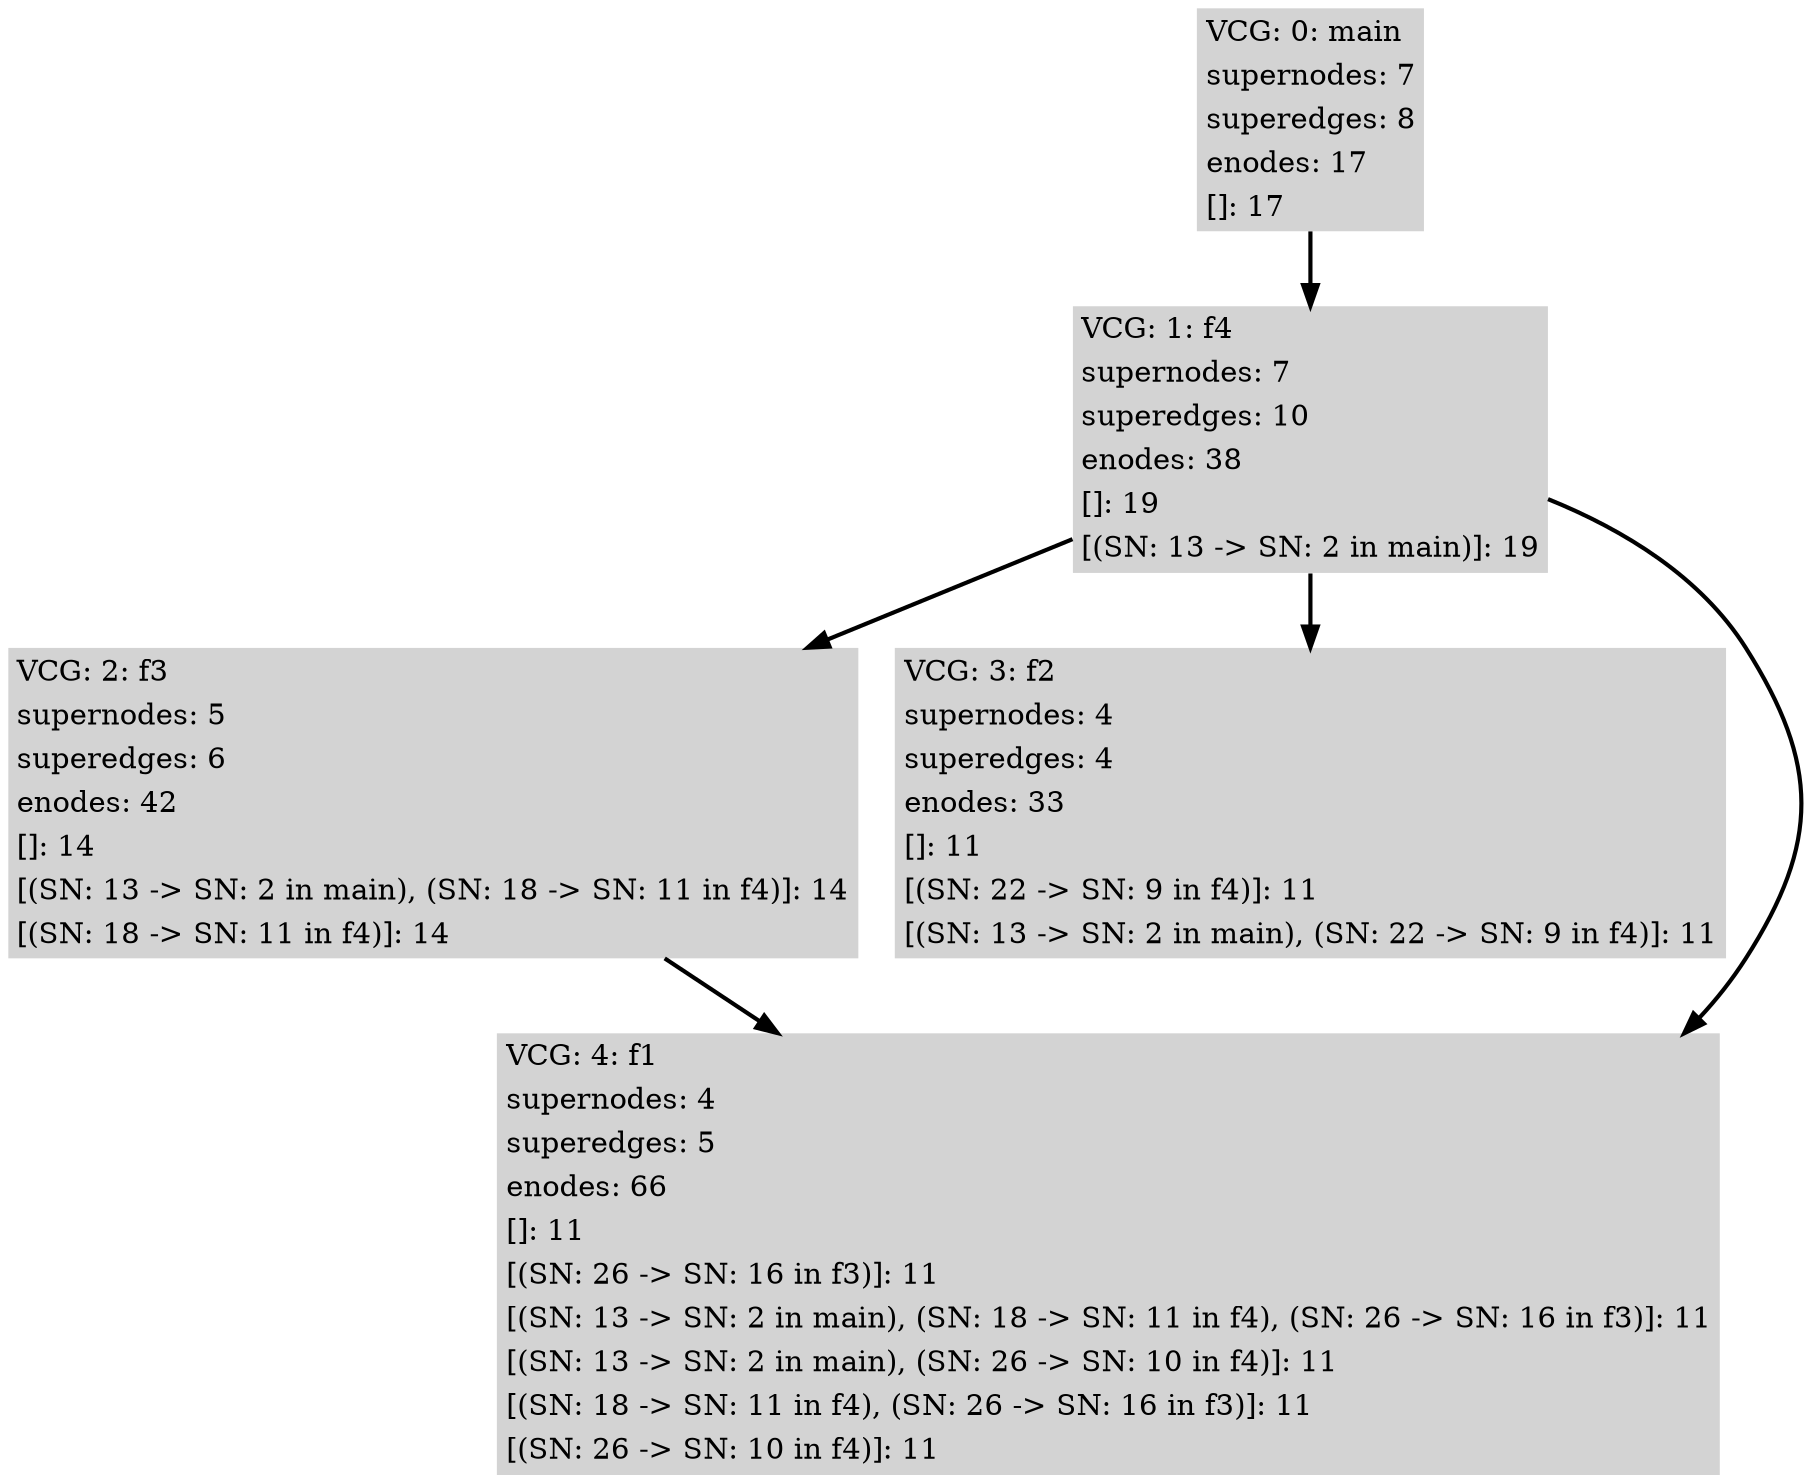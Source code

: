 /* generated with gcc-11.1
gcc -fdump-analyzer-callgraph
*/
digraph "base" {
overlap=false;
compound=true;
vcg_0 [shape=none,margin=0,style=filled,fillcolor=lightgrey,label=<<TABLE BORDER="0"><TR><TD ALIGN="LEFT">VCG: 0: main</TD></TR>
<TR><TD ALIGN="LEFT">supernodes: 7
</TD></TR>
<TR><TD ALIGN="LEFT">superedges: 8
</TD></TR>
<TR><TD ALIGN="LEFT">enodes: 17
</TD></TR>
<TR><TD ALIGN="LEFT">[]: 17
</TD></TR></TABLE>>];

vcg_1 [shape=none,margin=0,style=filled,fillcolor=lightgrey,label=<<TABLE BORDER="0"><TR><TD ALIGN="LEFT">VCG: 1: f4</TD></TR>
<TR><TD ALIGN="LEFT">supernodes: 7
</TD></TR>
<TR><TD ALIGN="LEFT">superedges: 10
</TD></TR>
<TR><TD ALIGN="LEFT">enodes: 38
</TD></TR>
<TR><TD ALIGN="LEFT">[]: 19
</TD></TR><TR><TD ALIGN="LEFT">[(SN: 13 -&gt; SN: 2 in main)]: 19
</TD></TR></TABLE>>];

vcg_2 [shape=none,margin=0,style=filled,fillcolor=lightgrey,label=<<TABLE BORDER="0"><TR><TD ALIGN="LEFT">VCG: 2: f3</TD></TR>
<TR><TD ALIGN="LEFT">supernodes: 5
</TD></TR>
<TR><TD ALIGN="LEFT">superedges: 6
</TD></TR>
<TR><TD ALIGN="LEFT">enodes: 42
</TD></TR>
<TR><TD ALIGN="LEFT">[]: 14
</TD></TR><TR><TD ALIGN="LEFT">[(SN: 13 -&gt; SN: 2 in main), (SN: 18 -&gt; SN: 11 in f4)]: 14
</TD></TR><TR><TD ALIGN="LEFT">[(SN: 18 -&gt; SN: 11 in f4)]: 14
</TD></TR></TABLE>>];

vcg_3 [shape=none,margin=0,style=filled,fillcolor=lightgrey,label=<<TABLE BORDER="0"><TR><TD ALIGN="LEFT">VCG: 3: f2</TD></TR>
<TR><TD ALIGN="LEFT">supernodes: 4
</TD></TR>
<TR><TD ALIGN="LEFT">superedges: 4
</TD></TR>
<TR><TD ALIGN="LEFT">enodes: 33
</TD></TR>
<TR><TD ALIGN="LEFT">[]: 11
</TD></TR><TR><TD ALIGN="LEFT">[(SN: 22 -&gt; SN: 9 in f4)]: 11
</TD></TR><TR><TD ALIGN="LEFT">[(SN: 13 -&gt; SN: 2 in main), (SN: 22 -&gt; SN: 9 in f4)]: 11
</TD></TR></TABLE>>];

vcg_4 [shape=none,margin=0,style=filled,fillcolor=lightgrey,label=<<TABLE BORDER="0"><TR><TD ALIGN="LEFT">VCG: 4: f1</TD></TR>
<TR><TD ALIGN="LEFT">supernodes: 4
</TD></TR>
<TR><TD ALIGN="LEFT">superedges: 5
</TD></TR>
<TR><TD ALIGN="LEFT">enodes: 66
</TD></TR>
<TR><TD ALIGN="LEFT">[]: 11
</TD></TR><TR><TD ALIGN="LEFT">[(SN: 26 -&gt; SN: 16 in f3)]: 11
</TD></TR><TR><TD ALIGN="LEFT">[(SN: 13 -&gt; SN: 2 in main), (SN: 18 -&gt; SN: 11 in f4), (SN: 26 -&gt; SN: 16 in f3)]: 11
</TD></TR><TR><TD ALIGN="LEFT">[(SN: 13 -&gt; SN: 2 in main), (SN: 26 -&gt; SN: 10 in f4)]: 11
</TD></TR><TR><TD ALIGN="LEFT">[(SN: 18 -&gt; SN: 11 in f4), (SN: 26 -&gt; SN: 16 in f3)]: 11
</TD></TR><TR><TD ALIGN="LEFT">[(SN: 26 -&gt; SN: 10 in f4)]: 11
</TD></TR></TABLE>>];

vcg_0 -> vcg_1 [style="solid,bold", color=black, weight=10, constraint=true, headlabel=""];
vcg_1 -> vcg_3 [style="solid,bold", color=black, weight=10, constraint=true, headlabel=""];
vcg_1 -> vcg_4 [style="solid,bold", color=black, weight=10, constraint=true, headlabel=""];
vcg_1 -> vcg_2 [style="solid,bold", color=black, weight=10, constraint=true, headlabel=""];
vcg_2 -> vcg_4 [style="solid,bold", color=black, weight=10, constraint=true, headlabel=""];
}
